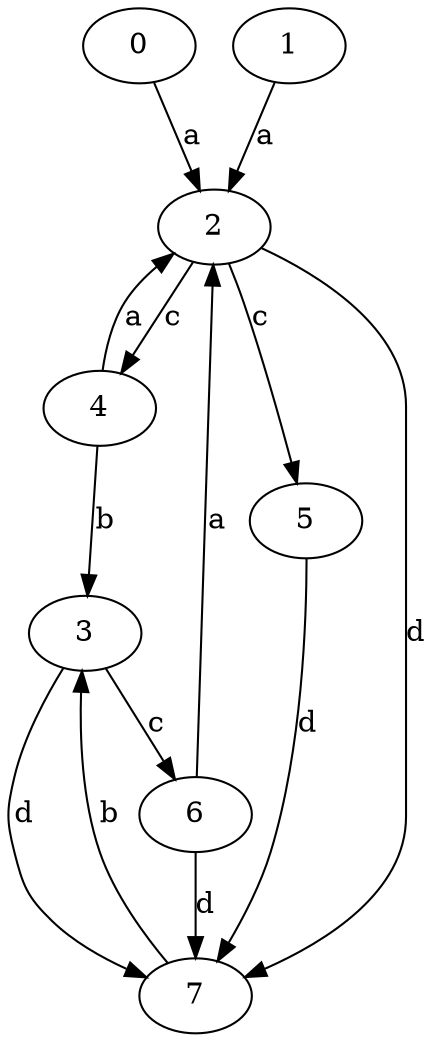 strict digraph  {
0;
1;
2;
3;
4;
5;
6;
7;
0 -> 2  [label=a];
1 -> 2  [label=a];
2 -> 4  [label=c];
2 -> 5  [label=c];
2 -> 7  [label=d];
3 -> 6  [label=c];
3 -> 7  [label=d];
4 -> 2  [label=a];
4 -> 3  [label=b];
5 -> 7  [label=d];
6 -> 2  [label=a];
6 -> 7  [label=d];
7 -> 3  [label=b];
}

